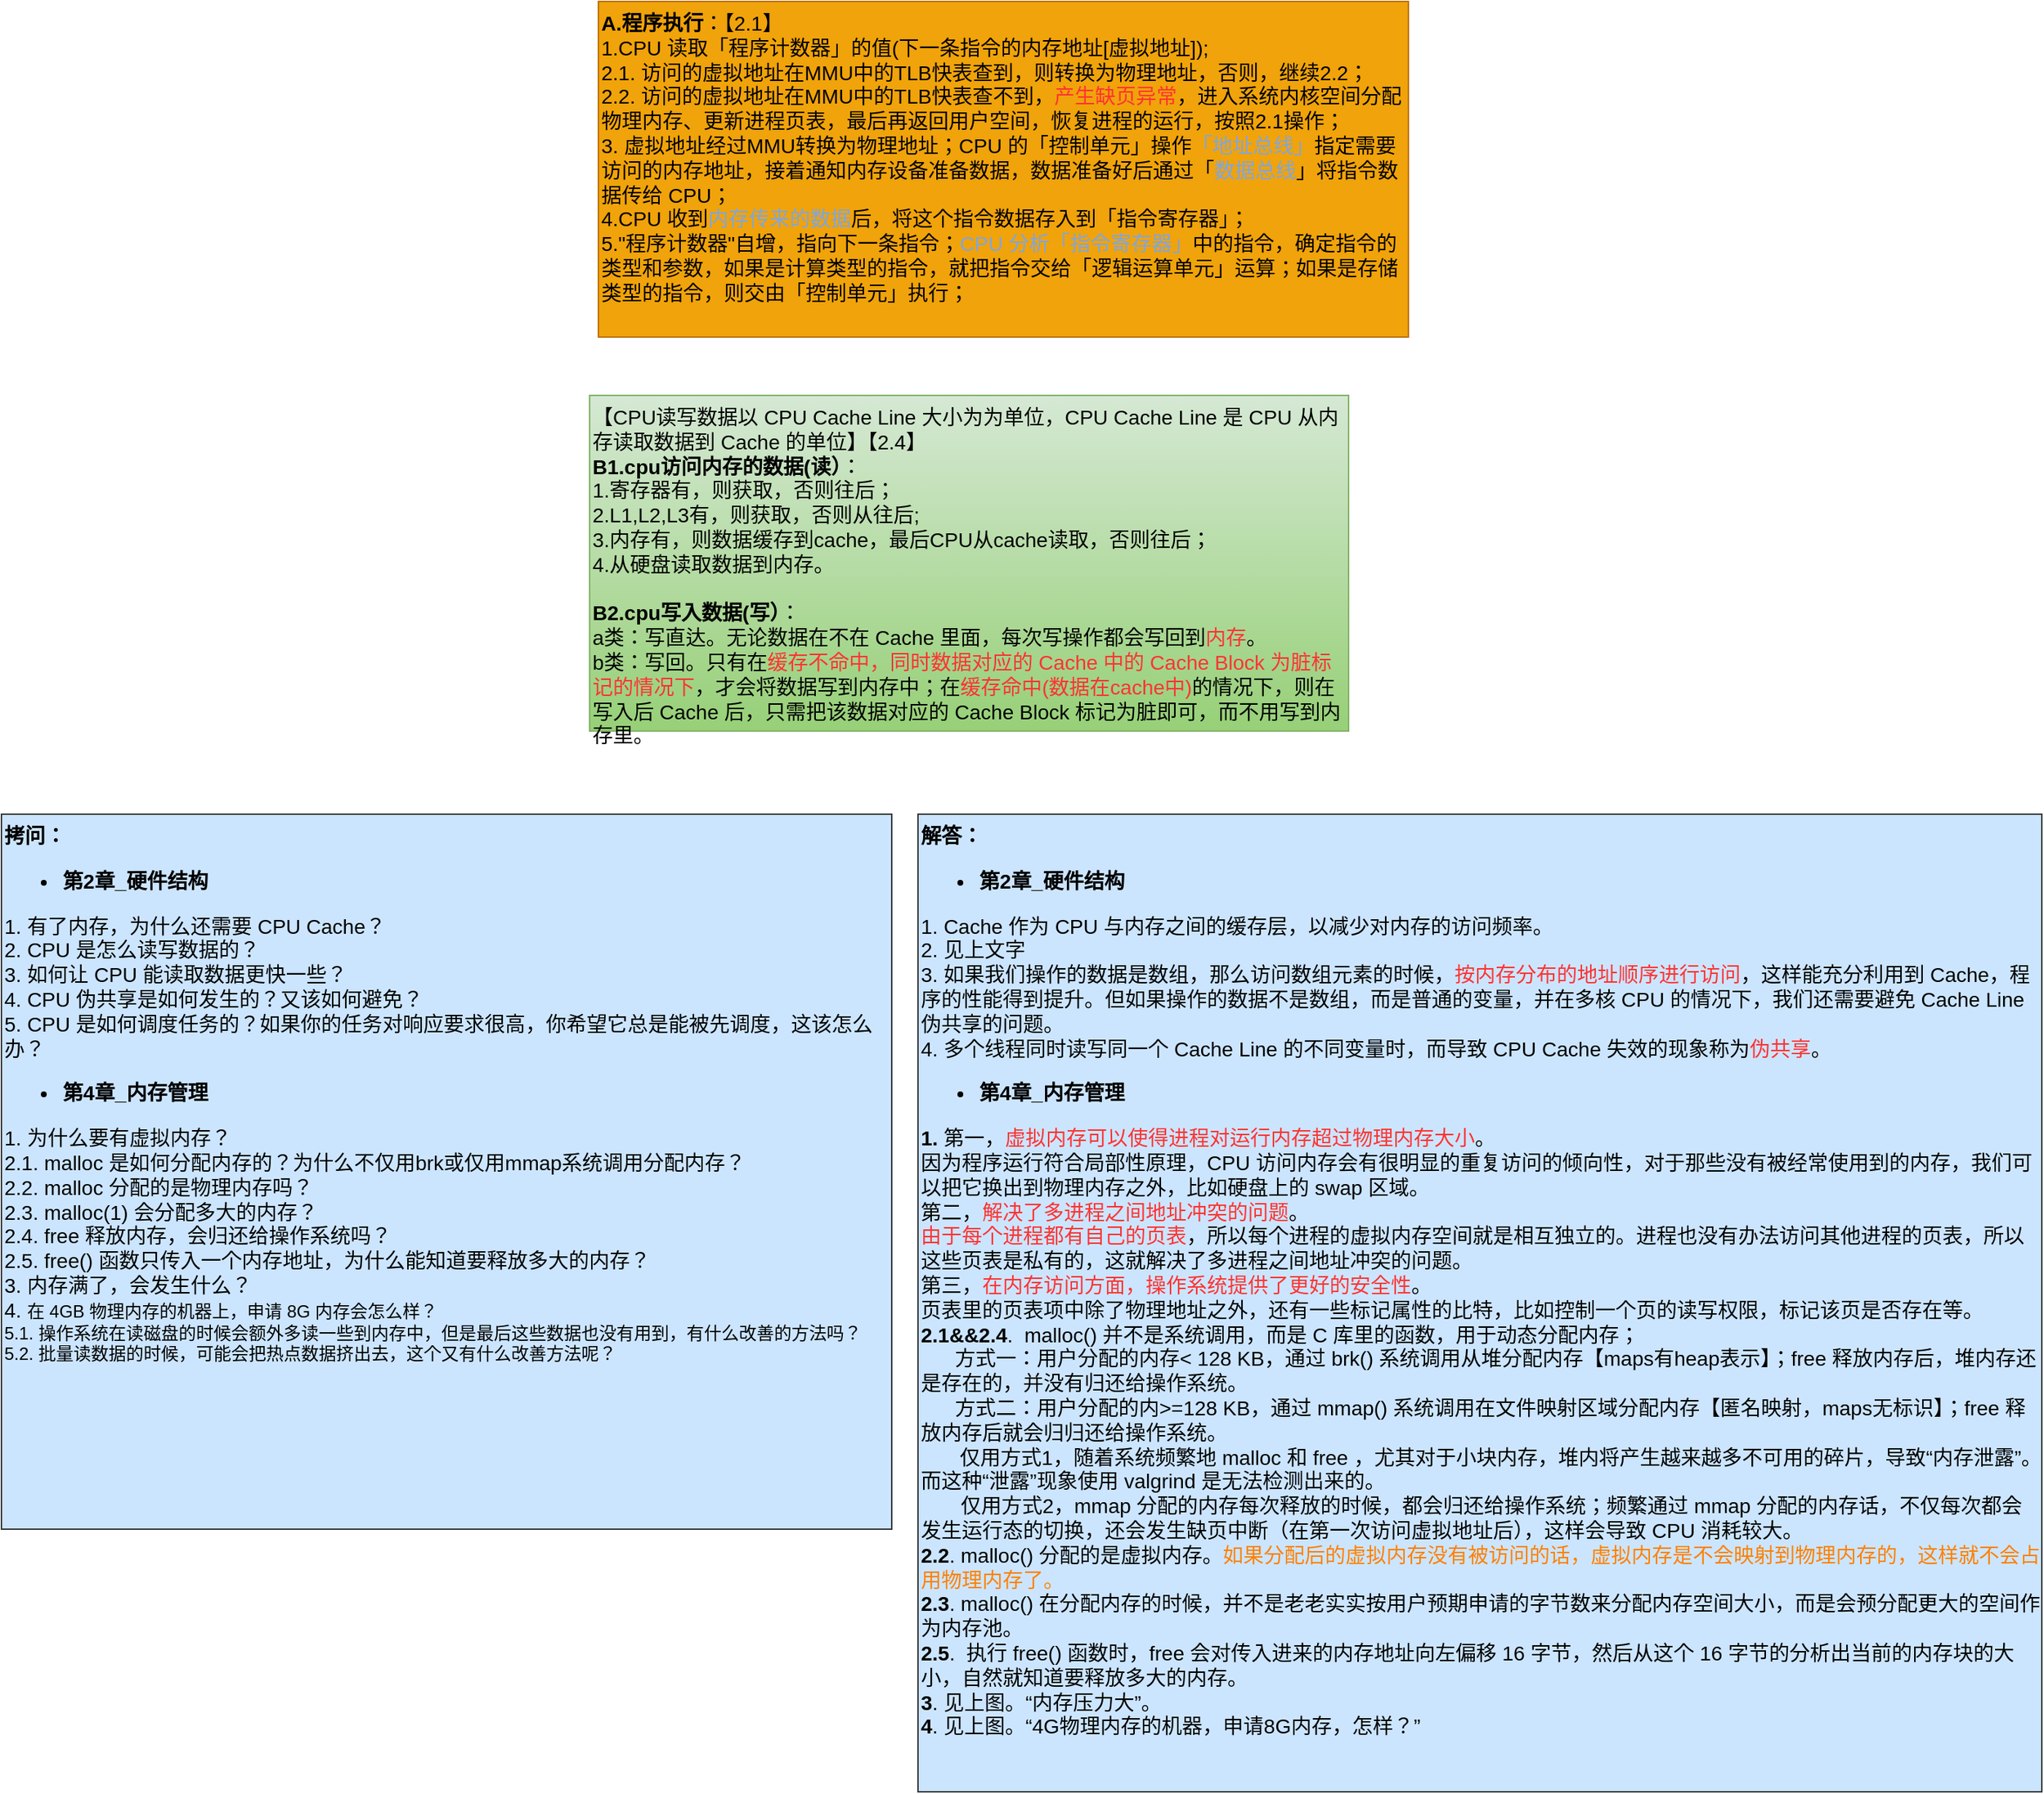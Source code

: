 <mxfile version="21.0.8" type="github">
  <diagram name="第 1 页" id="fNpLfGn5C1ve46DeuQOR">
    <mxGraphModel dx="1284" dy="-462" grid="1" gridSize="10" guides="1" tooltips="1" connect="1" arrows="1" fold="1" page="1" pageScale="1" pageWidth="827" pageHeight="1169" math="0" shadow="0">
      <root>
        <mxCell id="0" />
        <mxCell id="1" parent="0" />
        <mxCell id="XP6LI39cL5Eo3HFnyTUD-1" value="&lt;font style=&quot;font-size: 14px;&quot;&gt;&lt;b&gt;A.程序执行&lt;/b&gt;：【2.1】&lt;br&gt;1.CPU 读取「程序计数器」的值(下一条指令的内存地址[虚拟地址]);&lt;br&gt;2.1. 访问的虚拟地址在MMU中的TLB快表查到，则转换为物理地址，否则，继续2.2；&lt;br&gt;2.2. 访问的虚拟地址在MMU中的TLB快表查不到，&lt;font color=&quot;#ff3333&quot;&gt;产生缺页异常&lt;/font&gt;，进入系统内核空间分配物理内存、更新进程页表，最后再返回用户空间，恢复进程的运行，按照2.1操作；&lt;br&gt;3. 虚拟地址经过MMU转换为物理地址；CPU 的「控制单元」操作&lt;font color=&quot;#7ea6e0&quot;&gt;「地址总线」&lt;/font&gt;指定需要访问的内存地址，接着通知内存设备准备数据，数据准备好后通过「&lt;font color=&quot;#7ea6e0&quot;&gt;数据总线&lt;/font&gt;」将指令数据传给 CPU；&lt;br&gt;4.CPU 收到&lt;font color=&quot;#7ea6e0&quot;&gt;内存传来的数据&lt;/font&gt;后，将这个指令数据存入到「指令寄存器」；&lt;br&gt;5.&quot;程序计数器&quot;自增，指向下一条指令；&lt;font color=&quot;#7ea6e0&quot;&gt;CPU 分析「指令寄存器」&lt;/font&gt;中的指令，确定指令的类型和参数，如果是计算类型的指令，就把指令交给「逻辑运算单元」运算；如果是存储类型的指令，则交由「控制单元」执行；&lt;br&gt;&lt;/font&gt;" style="rounded=0;whiteSpace=wrap;html=1;strokeColor=#BD7000;fillColor=#f0a30a;align=left;verticalAlign=top;fontColor=#000000;" parent="1" vertex="1">
          <mxGeometry x="420" y="1930" width="555" height="230" as="geometry" />
        </mxCell>
        <mxCell id="XP6LI39cL5Eo3HFnyTUD-2" value="&lt;font style=&quot;font-size: 14px; user-select: auto;&quot;&gt;【CPU读写数据以 CPU Cache Line 大小为为单位，CPU Cache Line 是 CPU 从内存读取数据到 Cache 的单位】【2.4】&lt;b style=&quot;user-select: auto;&quot;&gt;&lt;br style=&quot;user-select: auto;&quot;&gt;B1.cpu访问内存的数据(读）&lt;/b&gt;：&lt;br style=&quot;user-select: auto;&quot;&gt;1.寄存器有，则获取，否则往后；&lt;br style=&quot;user-select: auto;&quot;&gt;2.L1,L2,L3有，则获取，否则从往后;&lt;br style=&quot;user-select: auto;&quot;&gt;3.内存有，则数据缓存到cache，最后CPU从cache读取，否则往后；&lt;br style=&quot;user-select: auto;&quot;&gt;4.从硬盘读取数据到内存。&lt;br style=&quot;user-select: auto;&quot;&gt;&lt;br style=&quot;user-select: auto;&quot;&gt;&lt;b style=&quot;border-color: var(--border-color); user-select: auto;&quot;&gt;B2.cpu写入数据(写）&lt;/b&gt;：&lt;br style=&quot;border-color: var(--border-color); user-select: auto;&quot;&gt;a类：写直达。无论数据在不在 Cache 里面，每次写操作都会写回到&lt;font style=&quot;border-color: var(--border-color); user-select: auto;&quot; color=&quot;#ff3333&quot;&gt;内存&lt;/font&gt;。&lt;br style=&quot;border-color: var(--border-color); user-select: auto;&quot;&gt;b类：写回。只有在&lt;font style=&quot;border-color: var(--border-color); user-select: auto;&quot; color=&quot;#ff3333&quot;&gt;缓存不命中，同时数据对应的 Cache 中的 Cache Block 为脏标记的情况下&lt;/font&gt;，才会将数据写到内存中；在&lt;font style=&quot;border-color: var(--border-color); user-select: auto;&quot; color=&quot;#ff3333&quot;&gt;缓存命中(数据在cache中)&lt;/font&gt;的情况下，则在写入后 Cache 后，只需把该数据对应的 Cache Block 标记为脏即可，而不用写到内存里。&lt;br style=&quot;border-color: var(--border-color); user-select: auto;&quot;&gt;&lt;/font&gt;" style="rounded=0;whiteSpace=wrap;html=1;strokeColor=#82b366;fillColor=#d5e8d4;align=left;verticalAlign=top;gradientColor=#97d077;" parent="1" vertex="1">
          <mxGeometry x="414" y="2200" width="520" height="230" as="geometry" />
        </mxCell>
        <mxCell id="XP6LI39cL5Eo3HFnyTUD-3" value="&lt;font style=&quot;font-size: 14px; user-select: auto;&quot;&gt;&lt;b style=&quot;user-select: auto;&quot;&gt;拷问：&lt;br style=&quot;user-select: auto;&quot;&gt;&lt;ul style=&quot;user-select: auto;&quot;&gt;&lt;li style=&quot;user-select: auto;&quot;&gt;&lt;font style=&quot;user-select: auto;&quot;&gt;&lt;b style=&quot;user-select: auto;&quot;&gt;第2章_硬件结构&lt;/b&gt;&lt;/font&gt;&lt;/li&gt;&lt;/ul&gt;&lt;/b&gt;&lt;div style=&quot;user-select: auto;&quot;&gt;&lt;span style=&quot;font-size: 14px; user-select: auto;&quot;&gt;1. 有了内存，为什么还需要 CPU Cache？&lt;/span&gt;&lt;/div&gt;&lt;div style=&quot;user-select: auto;&quot;&gt;&lt;span style=&quot;font-size: 14px; user-select: auto;&quot;&gt;2. CPU 是怎么读写数据的？&lt;/span&gt;&lt;/div&gt;&lt;div style=&quot;user-select: auto;&quot;&gt;&lt;span style=&quot;font-size: 14px; user-select: auto;&quot;&gt;3. 如何让 CPU 能读取数据更快一些？&lt;/span&gt;&lt;/div&gt;&lt;div style=&quot;user-select: auto;&quot;&gt;&lt;span style=&quot;font-size: 14px; user-select: auto;&quot;&gt;4. CPU 伪共享是如何发生的？又该如何避免？&lt;/span&gt;&lt;/div&gt;&lt;div style=&quot;user-select: auto;&quot;&gt;&lt;span style=&quot;font-size: 14px; user-select: auto;&quot;&gt;5. CPU 是如何调度任务的？如果你的任务对响应要求很高，你希望它总是能被先调度，这该怎么办？&lt;/span&gt;&lt;/div&gt;&lt;div style=&quot;user-select: auto;&quot;&gt;&lt;ul style=&quot;user-select: auto;&quot;&gt;&lt;li style=&quot;user-select: auto;&quot;&gt;&lt;span style=&quot;font-size: 14px; user-select: auto;&quot;&gt;&lt;b style=&quot;user-select: auto;&quot;&gt;第4章_内存管理&lt;/b&gt;&lt;/span&gt;&lt;/li&gt;&lt;/ul&gt;&lt;/div&gt;&lt;div style=&quot;user-select: auto;&quot;&gt;&lt;span style=&quot;font-size: 14px; user-select: auto;&quot;&gt;1. 为什么要有虚拟内存？&lt;/span&gt;&lt;/div&gt;&lt;div style=&quot;user-select: auto;&quot;&gt;&lt;div style=&quot;user-select: auto;&quot;&gt;2.1. malloc 是如何分配内存的？为什么不仅用brk或仅用mmap系统调用分配内存？&lt;/div&gt;&lt;div style=&quot;user-select: auto;&quot;&gt;2.2. malloc 分配的是物理内存吗？&lt;/div&gt;&lt;div style=&quot;user-select: auto;&quot;&gt;2.3. malloc(1) 会分配多大的内存？&lt;/div&gt;&lt;div style=&quot;user-select: auto;&quot;&gt;2.4. free 释放内存，会归还给操作系统吗？&lt;/div&gt;&lt;div style=&quot;user-select: auto;&quot;&gt;2.5. free() 函数只传入一个内存地址，为什么能知道要释放多大的内存？&lt;/div&gt;&lt;/div&gt;&lt;div style=&quot;user-select: auto;&quot;&gt;&lt;span style=&quot;font-size: 14px; user-select: auto;&quot;&gt;3. 内存满了，会发生什么？&lt;/span&gt;&lt;/div&gt;&lt;/font&gt;&lt;span style=&quot;font-size: 14px; user-select: auto;&quot;&gt;4.&amp;nbsp;&lt;/span&gt;在 4GB 物理内存的机器上，申请 8G 内存会怎么样？&lt;br&gt;5.1. 操作系统在读磁盘的时候会额外多读一些到内存中，但是最后这些数据也没有用到，有什么改善的方法吗？&lt;br&gt;5.2. 批量读数据的时候，可能会把热点数据挤出去，这个又有什么改善方法呢？" style="rounded=0;whiteSpace=wrap;html=1;strokeColor=#36393d;fillColor=#cce5ff;align=left;verticalAlign=top;" parent="1" vertex="1">
          <mxGeometry x="11" y="2487" width="610" height="490" as="geometry" />
        </mxCell>
        <mxCell id="XP6LI39cL5Eo3HFnyTUD-4" value="&lt;font style=&quot;font-size: 14px; user-select: auto;&quot;&gt;&lt;font style=&quot;font-size: 14px; user-select: auto;&quot;&gt;&lt;b style=&quot;user-select: auto;&quot;&gt;解答：&lt;br style=&quot;user-select: auto;&quot;&gt;&lt;ul style=&quot;user-select: auto;&quot;&gt;&lt;li style=&quot;user-select: auto;&quot;&gt;&lt;font style=&quot;font-size: 14px; user-select: auto;&quot;&gt;&lt;b style=&quot;user-select: auto;&quot;&gt;第2章_硬件结构&lt;/b&gt;&lt;/font&gt;&amp;nbsp;&lt;/li&gt;&lt;/ul&gt;&lt;/b&gt;&lt;/font&gt;1. Cache 作为 CPU 与内存之间的缓存层，以减少对内存的访问频率。&lt;br style=&quot;user-select: auto;&quot;&gt;2. 见上文字&lt;br style=&quot;user-select: auto;&quot;&gt;3.&amp;nbsp;如果我们操作的数据是数组，那么访问数组元素的时候，&lt;font style=&quot;font-size: 14px; user-select: auto;&quot; color=&quot;#ff3333&quot;&gt;按内存分布的地址顺序进行访问&lt;/font&gt;，这样能充分利用到 Cache，程序的性能得到提升。但如果操作的数据不是数组，而是普通的变量，并在多核 CPU 的情况下，我们还需要避免 Cache Line 伪共享的问题。&lt;br style=&quot;user-select: auto;&quot;&gt;4.&amp;nbsp;多个线程同时读写同一个 Cache Line 的不同变量时，而导致 CPU Cache 失效的现象称为&lt;font style=&quot;font-size: 14px; user-select: auto;&quot; color=&quot;#ff3333&quot;&gt;伪共享&lt;/font&gt;。&lt;br style=&quot;user-select: auto;&quot;&gt;&lt;/font&gt;&lt;ul style=&quot;border-color: var(--border-color); font-size: 14px; user-select: auto;&quot;&gt;&lt;li style=&quot;border-color: var(--border-color); user-select: auto;&quot;&gt;&lt;b style=&quot;border-color: var(--border-color); user-select: auto;&quot;&gt;&lt;font style=&quot;font-size: 14px; user-select: auto;&quot;&gt;第4章_内存管理&lt;/font&gt;&lt;/b&gt;&lt;/li&gt;&lt;/ul&gt;&lt;p style=&quot;font-size: 14px; user-select: auto;&quot;&gt;&lt;/p&gt;&lt;div style=&quot;font-size: 14px; user-select: auto;&quot;&gt;&lt;font style=&quot;font-size: 14px; user-select: auto;&quot;&gt;&lt;b style=&quot;user-select: auto;&quot;&gt;1.&lt;/b&gt;&amp;nbsp;第一，&lt;font style=&quot;font-size: 14px; user-select: auto;&quot; color=&quot;#ff3333&quot;&gt;虚拟内存可以使得进程对运行内存超过物理内存大小&lt;/font&gt;。&lt;/font&gt;&lt;/div&gt;&lt;font style=&quot;font-size: 14px; user-select: auto;&quot;&gt;&lt;span style=&quot;background-color: initial; user-select: auto;&quot;&gt;因为程序运行符合局部性原理，CPU 访问内存会有很明显的重复访问的倾向性，对于那些没有被经常使用到的内存，我们可以把它换出到物理内存之外，比如硬盘上的 swap 区域。&lt;/span&gt;&lt;br style=&quot;user-select: auto;&quot;&gt;&lt;span style=&quot;background-color: initial; user-select: auto;&quot;&gt;第二，&lt;/span&gt;&lt;font style=&quot;background-color: initial; font-size: 14px; user-select: auto;&quot; color=&quot;#ff3333&quot;&gt;解决了多进程之间地址冲突的问题&lt;/font&gt;&lt;span style=&quot;background-color: initial; user-select: auto;&quot;&gt;。&lt;/span&gt;&lt;br style=&quot;user-select: auto;&quot;&gt;&lt;span style=&quot;background-color: initial; user-select: auto;&quot;&gt;&lt;font style=&quot;font-size: 14px; user-select: auto;&quot; color=&quot;#ff3333&quot;&gt;由于每个进程都有自己的页表&lt;/font&gt;，所以每个进程的虚拟内存空间就是相互独立的。进程也没有办法访问其他进程的页表，所以这些页表是私有的，这就解决了多进程之间地址冲突的问题。&lt;/span&gt;&lt;br style=&quot;user-select: auto;&quot;&gt;&lt;span style=&quot;background-color: initial; user-select: auto;&quot;&gt;第三，&lt;/span&gt;&lt;font style=&quot;background-color: initial; font-size: 14px; user-select: auto;&quot; color=&quot;#ff3333&quot;&gt;在内存访问方面，操作系统提供了更好的安全性&lt;/font&gt;&lt;span style=&quot;background-color: initial; user-select: auto;&quot;&gt;。&lt;/span&gt;&lt;br style=&quot;user-select: auto;&quot;&gt;&lt;/font&gt;&lt;div style=&quot;font-size: 14px; user-select: auto;&quot;&gt;&lt;font style=&quot;font-size: 14px; user-select: auto;&quot;&gt;页表里的页表项中除了物理地址之外，还有一些标记属性的比特，比如控制一个页的读写权限，标记该页是否存在等。&lt;/font&gt;&lt;/div&gt;&lt;div style=&quot;font-size: 14px; user-select: auto;&quot;&gt;&lt;font style=&quot;font-size: 14px; user-select: auto;&quot;&gt;&lt;b style=&quot;user-select: auto;&quot;&gt;2.1&amp;amp;&amp;amp;2.4&lt;/b&gt;.&amp;nbsp;&amp;nbsp;malloc() 并不是系统调用，而是 C 库里的函数，用于动态分配内存；&lt;/font&gt;&lt;/div&gt;&lt;div style=&quot;font-size: 14px; user-select: auto;&quot;&gt;&lt;span style=&quot;background-color: initial; user-select: auto;&quot;&gt;&amp;nbsp; &amp;nbsp; &amp;nbsp; 方式一：用户分配的内存&amp;lt; 128 KB，通过 brk() 系统调用从堆分配内存【maps有heap表示】；free 释放内存后，堆内&lt;/span&gt;&lt;span style=&quot;background-color: initial; user-select: auto;&quot;&gt;存还是存在的，并没有归还给操作系统。&amp;nbsp;&lt;/span&gt;&lt;/div&gt;&lt;div style=&quot;user-select: auto;&quot;&gt;&lt;font style=&quot;user-select: auto;&quot;&gt;&lt;div style=&quot;font-size: 14px; user-select: auto;&quot;&gt;&amp;nbsp; &amp;nbsp; &amp;nbsp; 方式二：用户分配的内&amp;gt;=128 KB，通过 mmap() 系统调用在文件映射区域分配内存【匿名映射，maps无标识】；free 释放内存后就会归归还给操作系统。&lt;/div&gt;&lt;div style=&quot;user-select: auto;&quot;&gt;&amp;nbsp; &amp;nbsp; &amp;nbsp; &amp;nbsp;&amp;nbsp;&lt;span style=&quot;background-color: initial; font-size: 14px; user-select: auto;&quot;&gt;仅用方式1，随着系统频繁地 malloc 和 free ，尤其对于小块内存，堆内将产生越来越多不可用的碎片，导致“内存泄露”。而这种“泄露”现象使用 valgrind 是无法检测出来的。&lt;/span&gt;&lt;/div&gt;&lt;/font&gt;&lt;div style=&quot;user-select: auto;&quot;&gt;&lt;span style=&quot;font-size: 14px; user-select: auto;&quot;&gt;&amp;nbsp; &amp;nbsp; &amp;nbsp; &amp;nbsp;仅用方式2，mmap 分配的内存每次释放的时候，都会归还给操作系统；频繁通过 mmap 分配的内存话，不仅每次都会发生运行态的切换，还会发生缺页中断（在第一次访问虚拟地址后），这样会导致 CPU 消耗较大。&lt;/span&gt;&lt;/div&gt;&lt;div style=&quot;user-select: auto;&quot;&gt;&lt;span style=&quot;font-size: 14px; background-color: initial; user-select: auto;&quot;&gt;&lt;b style=&quot;user-select: auto;&quot;&gt;2.2&lt;/b&gt;. malloc() 分配的是虚拟内存。&lt;/span&gt;&lt;font style=&quot;font-size: 14px; background-color: initial; user-select: auto;&quot; color=&quot;#ff8000&quot;&gt;如果分配后的虚拟内存没有被访问的话，虚拟内存是不会映射到物理内存的，这样就不会占用物理内存了。&lt;/font&gt;&lt;br style=&quot;user-select: auto;&quot;&gt;&lt;/div&gt;&lt;/div&gt;&lt;div style=&quot;font-size: 14px; user-select: auto;&quot;&gt;&lt;font style=&quot;font-size: 14px; user-select: auto;&quot;&gt;&lt;b style=&quot;user-select: auto;&quot;&gt;2.3&lt;/b&gt;.&amp;nbsp;malloc() 在分配内存的时候，并不是老老实实按用户预期申请的字节数来分配内存空间大小，而是会预分配更大的空间作为内存池。&lt;/font&gt;&lt;/div&gt;&lt;div style=&quot;font-size: 14px; user-select: auto;&quot;&gt;&lt;font style=&quot;font-size: 14px; user-select: auto;&quot;&gt;&lt;b style=&quot;user-select: auto;&quot;&gt;2.5&lt;/b&gt;.&amp;nbsp;&amp;nbsp;执行 free() 函数时，free 会对传入进来的内存地址向左偏移 16 字节，然后从这个 16 字节的分析出当前的内存块的大小，自然就知道要释放多大的内存。&lt;/font&gt;&lt;/div&gt;&lt;div style=&quot;font-size: 14px; user-select: auto;&quot;&gt;&lt;font style=&quot;font-size: 14px; user-select: auto;&quot;&gt;&lt;div style=&quot;border-color: var(--border-color); user-select: auto;&quot;&gt;&lt;b style=&quot;border-color: var(--border-color); user-select: auto;&quot;&gt;3&lt;/b&gt;. 见上图。“内存压力大”。&lt;/div&gt;&lt;div style=&quot;border-color: var(--border-color); user-select: auto;&quot;&gt;&lt;b style=&quot;border-color: var(--border-color); user-select: auto;&quot;&gt;4&lt;/b&gt;. 见上图。“4G物理内存的机器，申请8G内存，怎样？&lt;span style=&quot;background-color: initial; user-select: auto;&quot;&gt;”&lt;/span&gt;&lt;/div&gt;&lt;/font&gt;&lt;/div&gt;&lt;p style=&quot;user-select: auto;&quot;&gt;&lt;/p&gt;" style="rounded=0;whiteSpace=wrap;html=1;strokeColor=#36393d;fillColor=#cce5ff;align=left;verticalAlign=top;" parent="1" vertex="1">
          <mxGeometry x="639" y="2487" width="770" height="670" as="geometry" />
        </mxCell>
      </root>
    </mxGraphModel>
  </diagram>
</mxfile>
